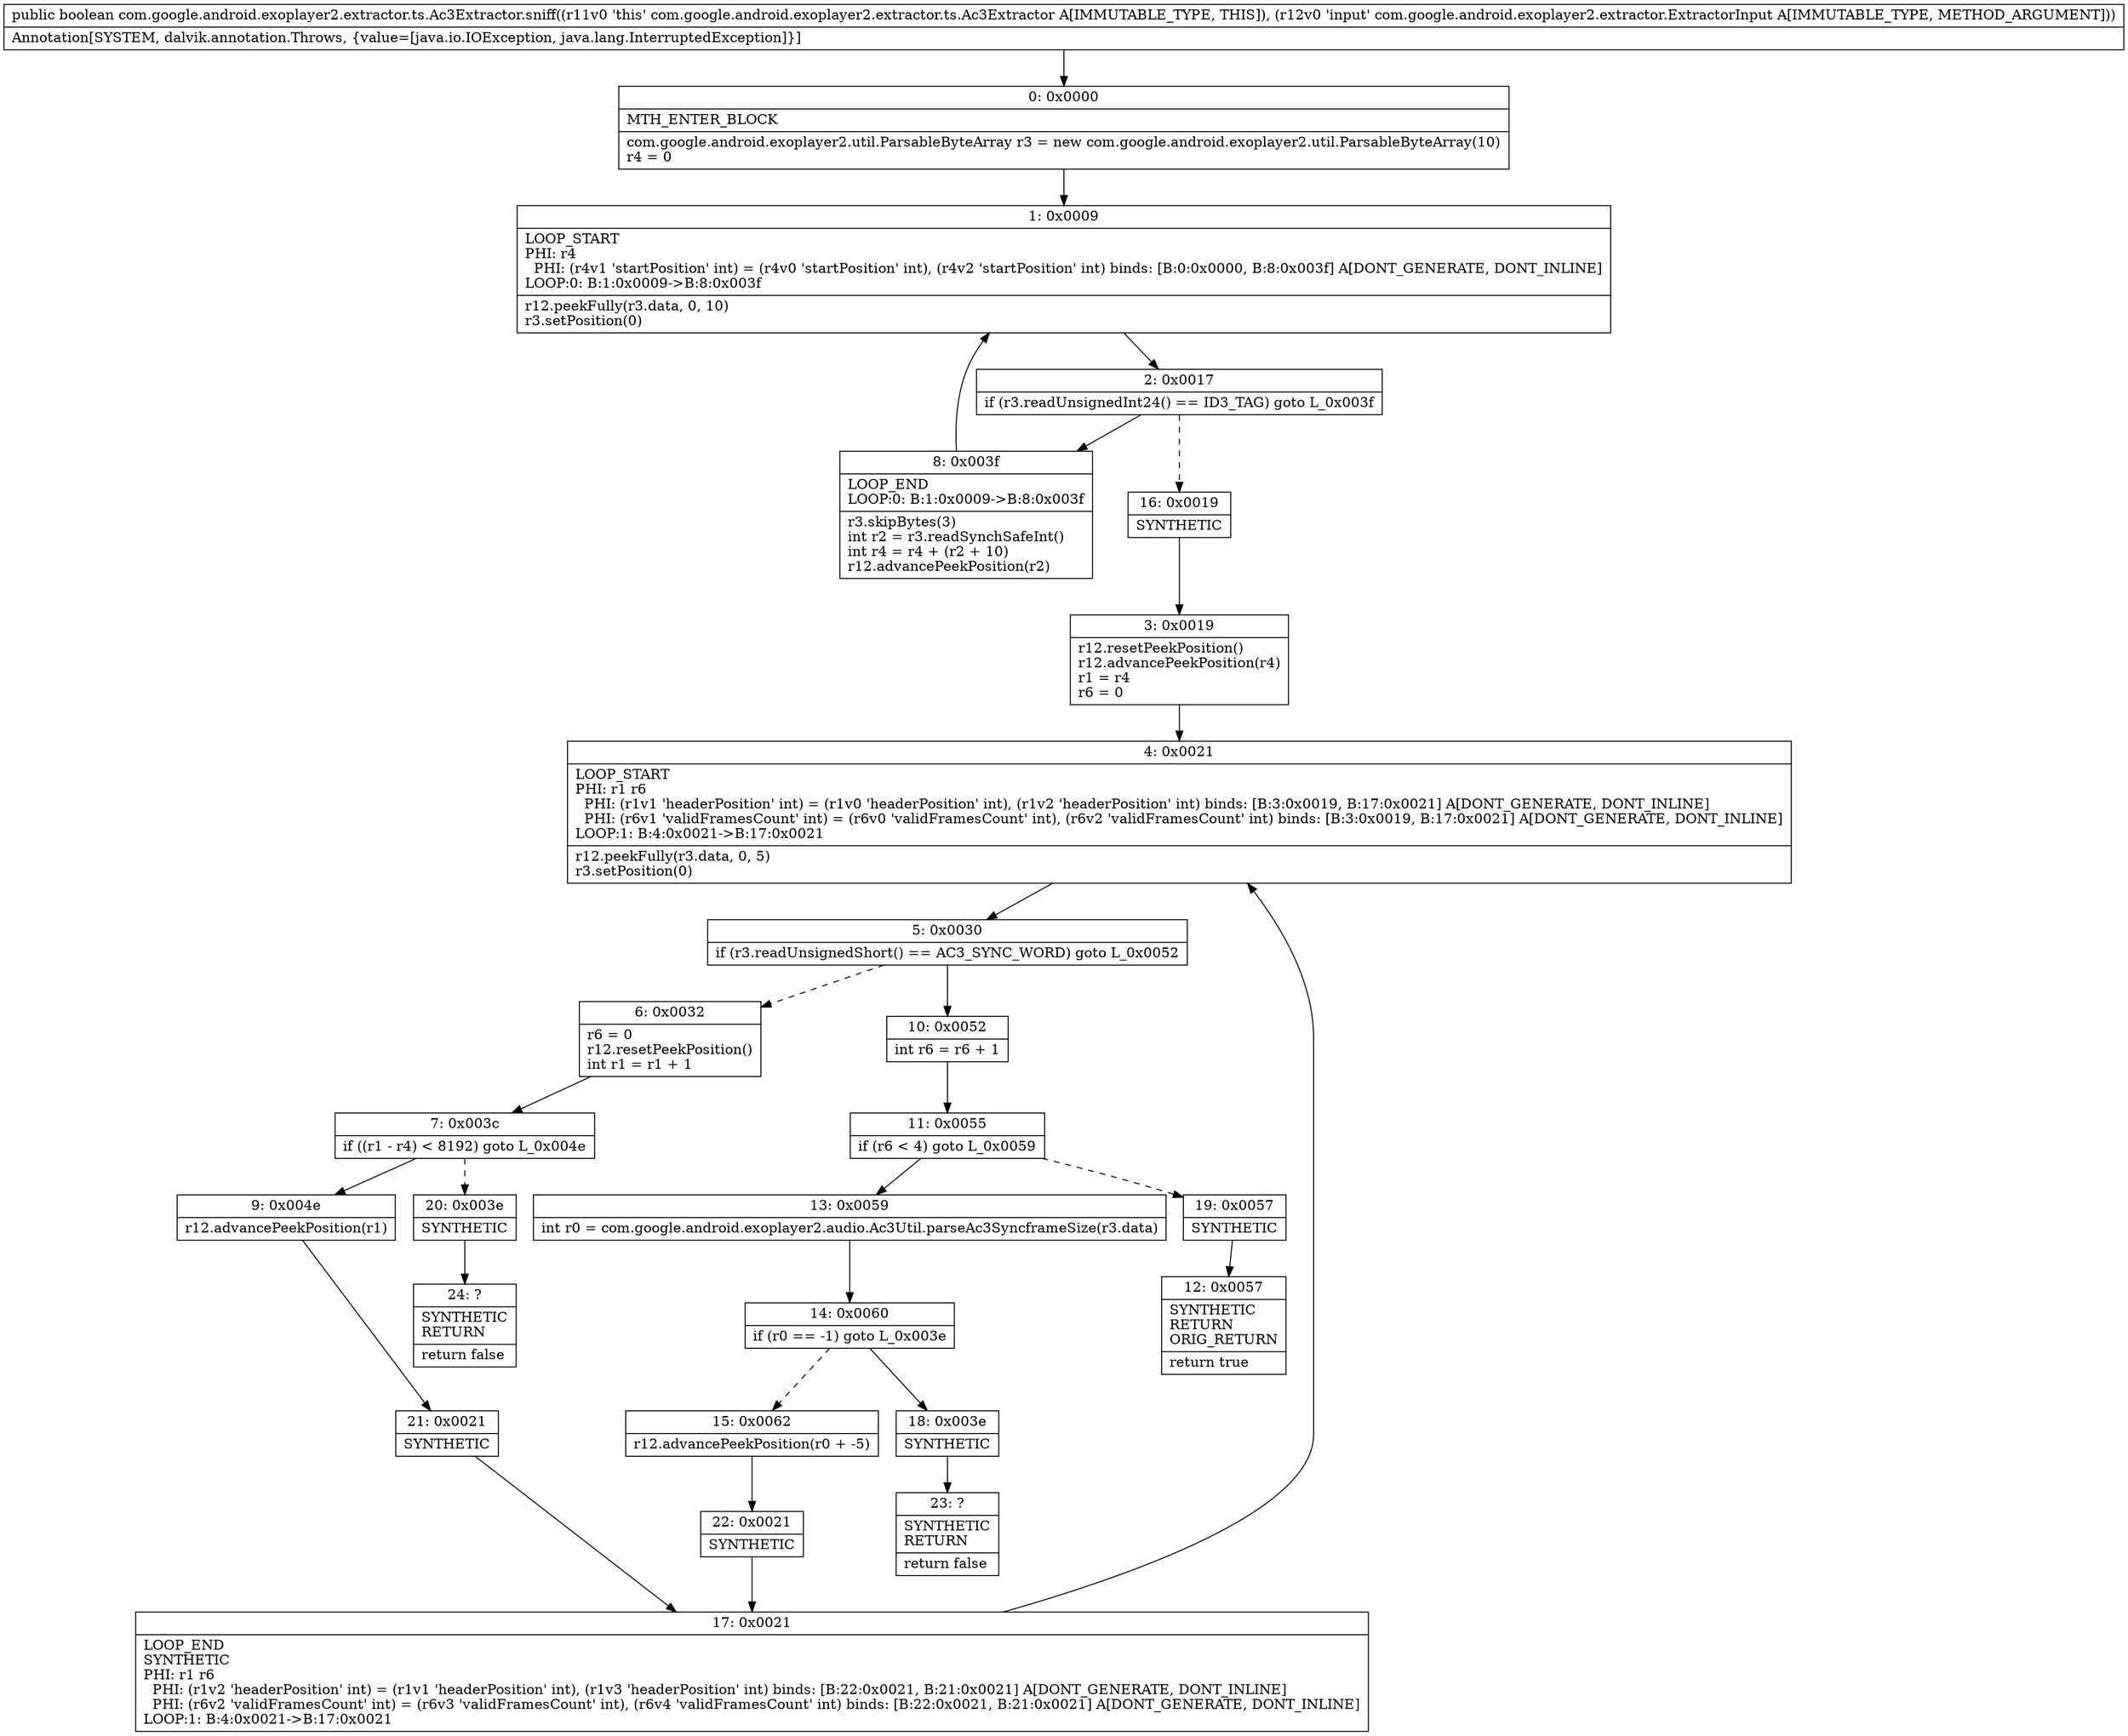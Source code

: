 digraph "CFG forcom.google.android.exoplayer2.extractor.ts.Ac3Extractor.sniff(Lcom\/google\/android\/exoplayer2\/extractor\/ExtractorInput;)Z" {
Node_0 [shape=record,label="{0\:\ 0x0000|MTH_ENTER_BLOCK\l|com.google.android.exoplayer2.util.ParsableByteArray r3 = new com.google.android.exoplayer2.util.ParsableByteArray(10)\lr4 = 0\l}"];
Node_1 [shape=record,label="{1\:\ 0x0009|LOOP_START\lPHI: r4 \l  PHI: (r4v1 'startPosition' int) = (r4v0 'startPosition' int), (r4v2 'startPosition' int) binds: [B:0:0x0000, B:8:0x003f] A[DONT_GENERATE, DONT_INLINE]\lLOOP:0: B:1:0x0009\-\>B:8:0x003f\l|r12.peekFully(r3.data, 0, 10)\lr3.setPosition(0)\l}"];
Node_2 [shape=record,label="{2\:\ 0x0017|if (r3.readUnsignedInt24() == ID3_TAG) goto L_0x003f\l}"];
Node_3 [shape=record,label="{3\:\ 0x0019|r12.resetPeekPosition()\lr12.advancePeekPosition(r4)\lr1 = r4\lr6 = 0\l}"];
Node_4 [shape=record,label="{4\:\ 0x0021|LOOP_START\lPHI: r1 r6 \l  PHI: (r1v1 'headerPosition' int) = (r1v0 'headerPosition' int), (r1v2 'headerPosition' int) binds: [B:3:0x0019, B:17:0x0021] A[DONT_GENERATE, DONT_INLINE]\l  PHI: (r6v1 'validFramesCount' int) = (r6v0 'validFramesCount' int), (r6v2 'validFramesCount' int) binds: [B:3:0x0019, B:17:0x0021] A[DONT_GENERATE, DONT_INLINE]\lLOOP:1: B:4:0x0021\-\>B:17:0x0021\l|r12.peekFully(r3.data, 0, 5)\lr3.setPosition(0)\l}"];
Node_5 [shape=record,label="{5\:\ 0x0030|if (r3.readUnsignedShort() == AC3_SYNC_WORD) goto L_0x0052\l}"];
Node_6 [shape=record,label="{6\:\ 0x0032|r6 = 0\lr12.resetPeekPosition()\lint r1 = r1 + 1\l}"];
Node_7 [shape=record,label="{7\:\ 0x003c|if ((r1 \- r4) \< 8192) goto L_0x004e\l}"];
Node_8 [shape=record,label="{8\:\ 0x003f|LOOP_END\lLOOP:0: B:1:0x0009\-\>B:8:0x003f\l|r3.skipBytes(3)\lint r2 = r3.readSynchSafeInt()\lint r4 = r4 + (r2 + 10)\lr12.advancePeekPosition(r2)\l}"];
Node_9 [shape=record,label="{9\:\ 0x004e|r12.advancePeekPosition(r1)\l}"];
Node_10 [shape=record,label="{10\:\ 0x0052|int r6 = r6 + 1\l}"];
Node_11 [shape=record,label="{11\:\ 0x0055|if (r6 \< 4) goto L_0x0059\l}"];
Node_12 [shape=record,label="{12\:\ 0x0057|SYNTHETIC\lRETURN\lORIG_RETURN\l|return true\l}"];
Node_13 [shape=record,label="{13\:\ 0x0059|int r0 = com.google.android.exoplayer2.audio.Ac3Util.parseAc3SyncframeSize(r3.data)\l}"];
Node_14 [shape=record,label="{14\:\ 0x0060|if (r0 == \-1) goto L_0x003e\l}"];
Node_15 [shape=record,label="{15\:\ 0x0062|r12.advancePeekPosition(r0 + \-5)\l}"];
Node_16 [shape=record,label="{16\:\ 0x0019|SYNTHETIC\l}"];
Node_17 [shape=record,label="{17\:\ 0x0021|LOOP_END\lSYNTHETIC\lPHI: r1 r6 \l  PHI: (r1v2 'headerPosition' int) = (r1v1 'headerPosition' int), (r1v3 'headerPosition' int) binds: [B:22:0x0021, B:21:0x0021] A[DONT_GENERATE, DONT_INLINE]\l  PHI: (r6v2 'validFramesCount' int) = (r6v3 'validFramesCount' int), (r6v4 'validFramesCount' int) binds: [B:22:0x0021, B:21:0x0021] A[DONT_GENERATE, DONT_INLINE]\lLOOP:1: B:4:0x0021\-\>B:17:0x0021\l}"];
Node_18 [shape=record,label="{18\:\ 0x003e|SYNTHETIC\l}"];
Node_19 [shape=record,label="{19\:\ 0x0057|SYNTHETIC\l}"];
Node_20 [shape=record,label="{20\:\ 0x003e|SYNTHETIC\l}"];
Node_21 [shape=record,label="{21\:\ 0x0021|SYNTHETIC\l}"];
Node_22 [shape=record,label="{22\:\ 0x0021|SYNTHETIC\l}"];
Node_23 [shape=record,label="{23\:\ ?|SYNTHETIC\lRETURN\l|return false\l}"];
Node_24 [shape=record,label="{24\:\ ?|SYNTHETIC\lRETURN\l|return false\l}"];
MethodNode[shape=record,label="{public boolean com.google.android.exoplayer2.extractor.ts.Ac3Extractor.sniff((r11v0 'this' com.google.android.exoplayer2.extractor.ts.Ac3Extractor A[IMMUTABLE_TYPE, THIS]), (r12v0 'input' com.google.android.exoplayer2.extractor.ExtractorInput A[IMMUTABLE_TYPE, METHOD_ARGUMENT]))  | Annotation[SYSTEM, dalvik.annotation.Throws, \{value=[java.io.IOException, java.lang.InterruptedException]\}]\l}"];
MethodNode -> Node_0;
Node_0 -> Node_1;
Node_1 -> Node_2;
Node_2 -> Node_8;
Node_2 -> Node_16[style=dashed];
Node_3 -> Node_4;
Node_4 -> Node_5;
Node_5 -> Node_6[style=dashed];
Node_5 -> Node_10;
Node_6 -> Node_7;
Node_7 -> Node_9;
Node_7 -> Node_20[style=dashed];
Node_8 -> Node_1;
Node_9 -> Node_21;
Node_10 -> Node_11;
Node_11 -> Node_13;
Node_11 -> Node_19[style=dashed];
Node_13 -> Node_14;
Node_14 -> Node_15[style=dashed];
Node_14 -> Node_18;
Node_15 -> Node_22;
Node_16 -> Node_3;
Node_17 -> Node_4;
Node_18 -> Node_23;
Node_19 -> Node_12;
Node_20 -> Node_24;
Node_21 -> Node_17;
Node_22 -> Node_17;
}

